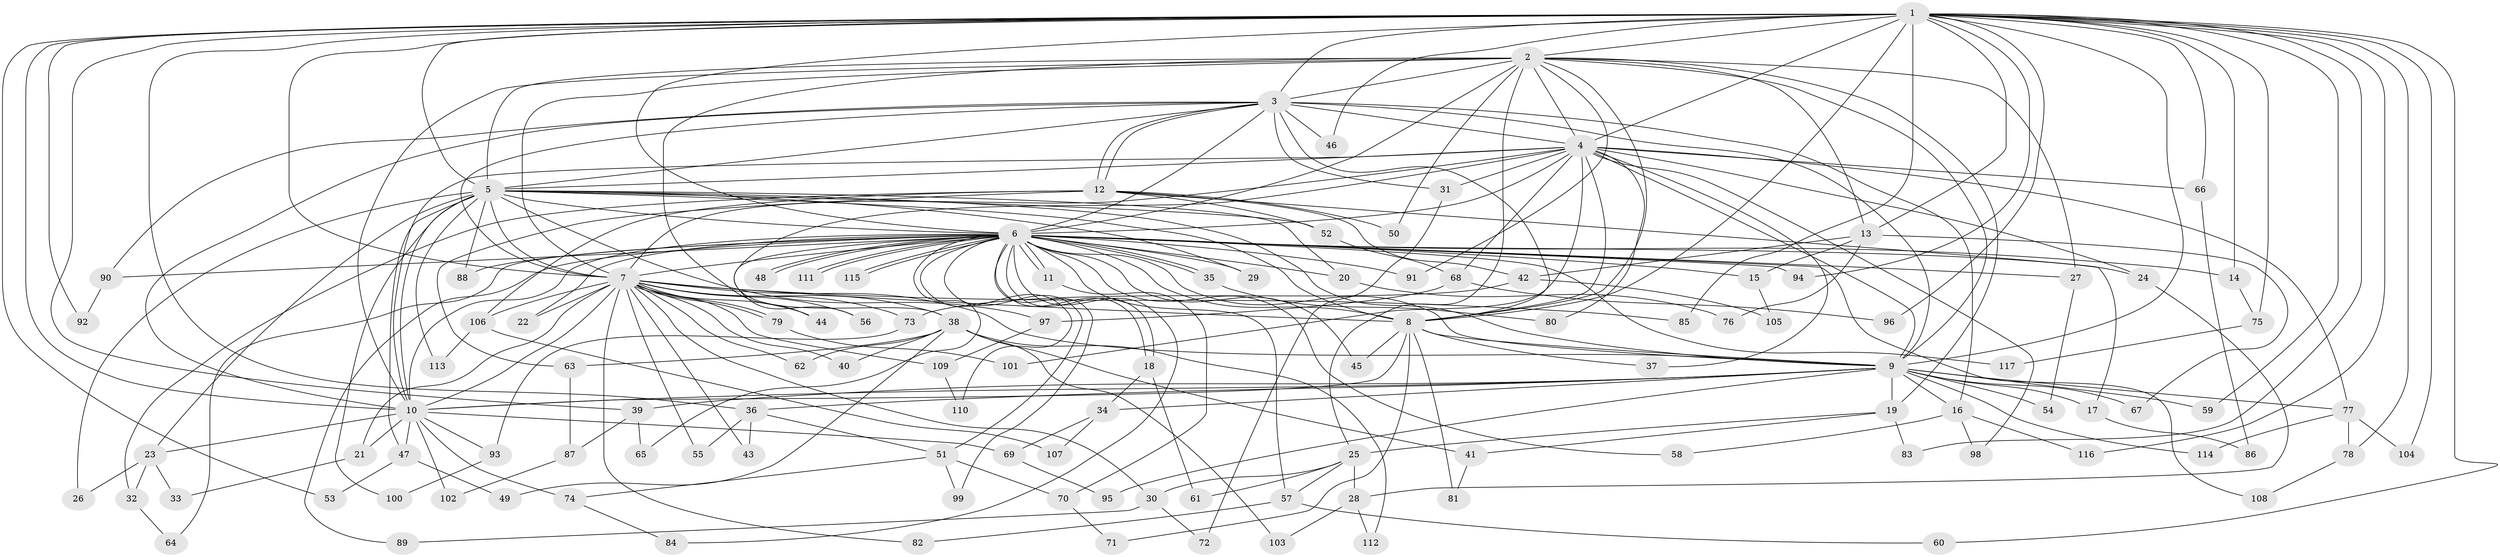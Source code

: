 // coarse degree distribution, {23: 0.011627906976744186, 16: 0.011627906976744186, 19: 0.011627906976744186, 31: 0.011627906976744186, 18: 0.023255813953488372, 41: 0.011627906976744186, 11: 0.011627906976744186, 4: 0.08139534883720931, 10: 0.011627906976744186, 7: 0.011627906976744186, 3: 0.19767441860465115, 5: 0.06976744186046512, 6: 0.011627906976744186, 2: 0.5, 8: 0.011627906976744186, 1: 0.011627906976744186}
// Generated by graph-tools (version 1.1) at 2025/41/03/06/25 10:41:35]
// undirected, 117 vertices, 259 edges
graph export_dot {
graph [start="1"]
  node [color=gray90,style=filled];
  1;
  2;
  3;
  4;
  5;
  6;
  7;
  8;
  9;
  10;
  11;
  12;
  13;
  14;
  15;
  16;
  17;
  18;
  19;
  20;
  21;
  22;
  23;
  24;
  25;
  26;
  27;
  28;
  29;
  30;
  31;
  32;
  33;
  34;
  35;
  36;
  37;
  38;
  39;
  40;
  41;
  42;
  43;
  44;
  45;
  46;
  47;
  48;
  49;
  50;
  51;
  52;
  53;
  54;
  55;
  56;
  57;
  58;
  59;
  60;
  61;
  62;
  63;
  64;
  65;
  66;
  67;
  68;
  69;
  70;
  71;
  72;
  73;
  74;
  75;
  76;
  77;
  78;
  79;
  80;
  81;
  82;
  83;
  84;
  85;
  86;
  87;
  88;
  89;
  90;
  91;
  92;
  93;
  94;
  95;
  96;
  97;
  98;
  99;
  100;
  101;
  102;
  103;
  104;
  105;
  106;
  107;
  108;
  109;
  110;
  111;
  112;
  113;
  114;
  115;
  116;
  117;
  1 -- 2;
  1 -- 3;
  1 -- 4;
  1 -- 5;
  1 -- 6;
  1 -- 7;
  1 -- 8;
  1 -- 9;
  1 -- 10;
  1 -- 13;
  1 -- 14;
  1 -- 36;
  1 -- 39;
  1 -- 46;
  1 -- 53;
  1 -- 59;
  1 -- 60;
  1 -- 66;
  1 -- 75;
  1 -- 78;
  1 -- 83;
  1 -- 85;
  1 -- 92;
  1 -- 94;
  1 -- 96;
  1 -- 104;
  1 -- 116;
  2 -- 3;
  2 -- 4;
  2 -- 5;
  2 -- 6;
  2 -- 7;
  2 -- 8;
  2 -- 9;
  2 -- 10;
  2 -- 13;
  2 -- 19;
  2 -- 25;
  2 -- 27;
  2 -- 44;
  2 -- 50;
  2 -- 91;
  3 -- 4;
  3 -- 5;
  3 -- 6;
  3 -- 7;
  3 -- 8;
  3 -- 9;
  3 -- 10;
  3 -- 12;
  3 -- 12;
  3 -- 16;
  3 -- 31;
  3 -- 46;
  3 -- 90;
  4 -- 5;
  4 -- 6;
  4 -- 7;
  4 -- 8;
  4 -- 9;
  4 -- 10;
  4 -- 24;
  4 -- 31;
  4 -- 37;
  4 -- 38;
  4 -- 66;
  4 -- 68;
  4 -- 77;
  4 -- 80;
  4 -- 98;
  4 -- 101;
  5 -- 6;
  5 -- 7;
  5 -- 8;
  5 -- 9;
  5 -- 10;
  5 -- 20;
  5 -- 23;
  5 -- 26;
  5 -- 29;
  5 -- 47;
  5 -- 52;
  5 -- 88;
  5 -- 97;
  5 -- 100;
  5 -- 113;
  6 -- 7;
  6 -- 8;
  6 -- 9;
  6 -- 10;
  6 -- 11;
  6 -- 11;
  6 -- 14;
  6 -- 15;
  6 -- 18;
  6 -- 18;
  6 -- 20;
  6 -- 22;
  6 -- 24;
  6 -- 27;
  6 -- 29;
  6 -- 35;
  6 -- 35;
  6 -- 45;
  6 -- 48;
  6 -- 48;
  6 -- 51;
  6 -- 56;
  6 -- 57;
  6 -- 58;
  6 -- 64;
  6 -- 65;
  6 -- 84;
  6 -- 88;
  6 -- 89;
  6 -- 90;
  6 -- 91;
  6 -- 94;
  6 -- 99;
  6 -- 108;
  6 -- 110;
  6 -- 111;
  6 -- 111;
  6 -- 115;
  6 -- 115;
  6 -- 117;
  7 -- 8;
  7 -- 9;
  7 -- 10;
  7 -- 21;
  7 -- 22;
  7 -- 30;
  7 -- 38;
  7 -- 40;
  7 -- 43;
  7 -- 44;
  7 -- 55;
  7 -- 56;
  7 -- 62;
  7 -- 73;
  7 -- 79;
  7 -- 79;
  7 -- 82;
  7 -- 85;
  7 -- 106;
  7 -- 109;
  8 -- 9;
  8 -- 10;
  8 -- 37;
  8 -- 45;
  8 -- 71;
  8 -- 81;
  9 -- 10;
  9 -- 16;
  9 -- 17;
  9 -- 19;
  9 -- 34;
  9 -- 36;
  9 -- 39;
  9 -- 54;
  9 -- 59;
  9 -- 67;
  9 -- 77;
  9 -- 95;
  9 -- 114;
  10 -- 21;
  10 -- 23;
  10 -- 47;
  10 -- 69;
  10 -- 74;
  10 -- 93;
  10 -- 102;
  11 -- 70;
  12 -- 17;
  12 -- 32;
  12 -- 42;
  12 -- 50;
  12 -- 52;
  12 -- 63;
  12 -- 106;
  13 -- 15;
  13 -- 42;
  13 -- 67;
  13 -- 76;
  14 -- 75;
  15 -- 105;
  16 -- 58;
  16 -- 98;
  16 -- 116;
  17 -- 86;
  18 -- 34;
  18 -- 61;
  19 -- 25;
  19 -- 41;
  19 -- 83;
  20 -- 76;
  21 -- 33;
  23 -- 26;
  23 -- 32;
  23 -- 33;
  24 -- 28;
  25 -- 28;
  25 -- 30;
  25 -- 57;
  25 -- 61;
  27 -- 54;
  28 -- 103;
  28 -- 112;
  30 -- 72;
  30 -- 89;
  31 -- 72;
  32 -- 64;
  34 -- 69;
  34 -- 107;
  35 -- 80;
  36 -- 43;
  36 -- 51;
  36 -- 55;
  38 -- 40;
  38 -- 41;
  38 -- 49;
  38 -- 62;
  38 -- 63;
  38 -- 103;
  38 -- 112;
  39 -- 65;
  39 -- 87;
  41 -- 81;
  42 -- 73;
  42 -- 105;
  47 -- 49;
  47 -- 53;
  51 -- 70;
  51 -- 74;
  51 -- 99;
  52 -- 68;
  57 -- 60;
  57 -- 82;
  63 -- 87;
  66 -- 86;
  68 -- 96;
  68 -- 97;
  69 -- 95;
  70 -- 71;
  73 -- 93;
  74 -- 84;
  75 -- 117;
  77 -- 78;
  77 -- 104;
  77 -- 114;
  78 -- 108;
  79 -- 101;
  87 -- 102;
  90 -- 92;
  93 -- 100;
  97 -- 109;
  106 -- 107;
  106 -- 113;
  109 -- 110;
}
